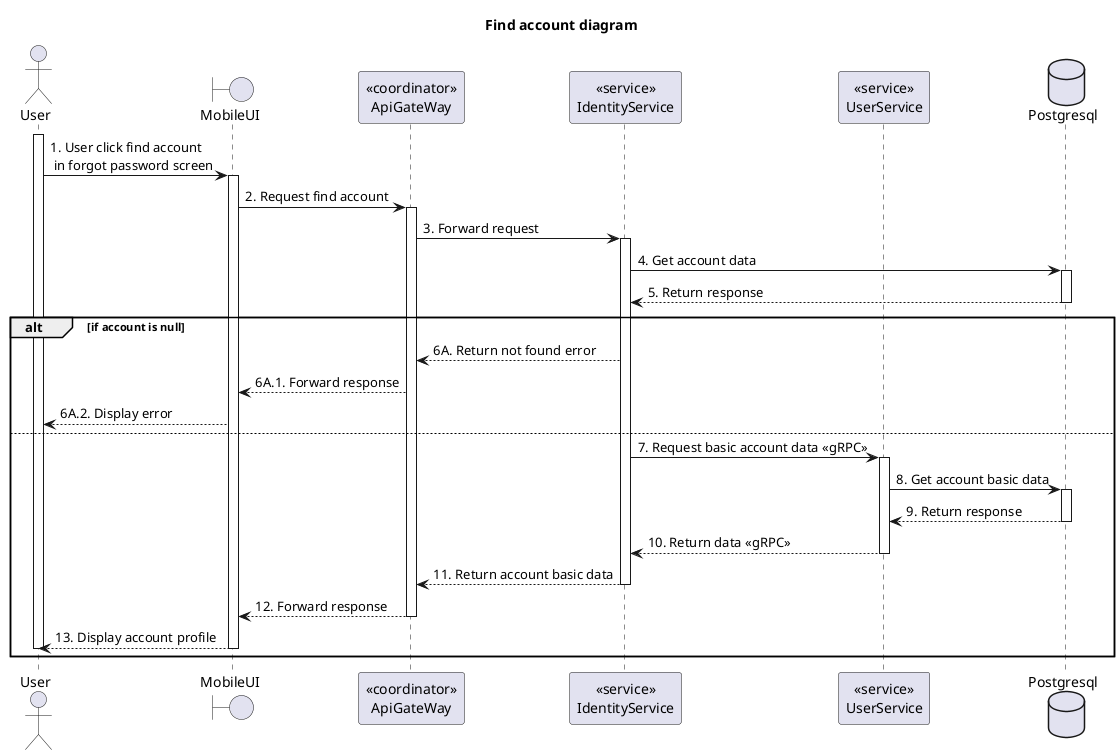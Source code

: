 @startuml Sequence
title "Find account diagram"

<style>
  sequenceDiagram {
    reference {
      BackGroundColor white
    }
}
</style>

actor User

activate User

boundary MobileUI
participant "<<coordinator>>\nApiGateWay" as ApiGateway
participant "<<service>>\nIdentityService" as IdentityService
participant "<<service>>\nUserService" as UserService
database Postgresql

User -> MobileUI ++: 1. User click find account\n in forgot password screen
MobileUI -> ApiGateway ++: 2. Request find account

ApiGateway -> IdentityService ++: 3. Forward request
IdentityService -> Postgresql ++: 4. Get account data
IdentityService <-- Postgresql --: 5. Return response

alt if account is null
  ApiGateway <-- IdentityService: 6A. Return not found error
  MobileUI <-- ApiGateway: 6A.1. Forward response
  User <-- MobileUI: 6A.2. Display error
else
  IdentityService -> UserService++: 7. Request basic account data <<gRPC>>
  UserService -> Postgresql++: 8. Get account basic data
  UserService <-- Postgresql--: 9. Return response
  IdentityService <-- UserService--: 10. Return data <<gRPC>>
  ApiGateway <-- IdentityService --: 11. Return account basic data
  MobileUI <-- ApiGateway --: 12. Forward response
  User <-- MobileUI --: 13. Display account profile
  deactivate User
end

@enduml
